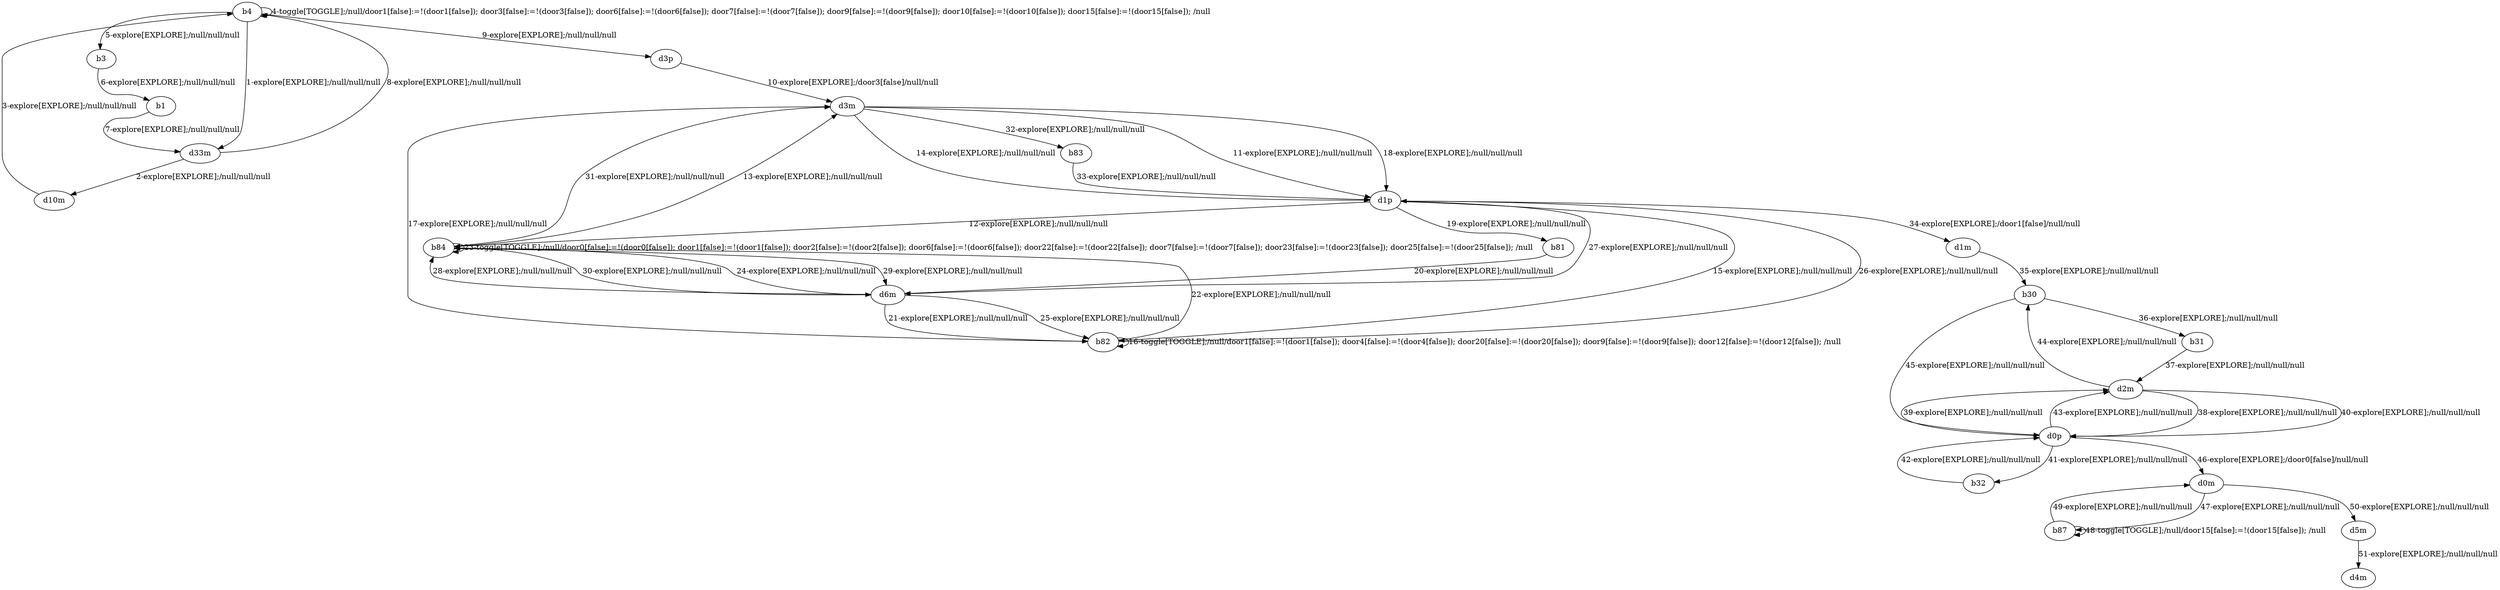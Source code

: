# Total number of goals covered by this test: 1
# d5m --> d4m

digraph g {
"b4" -> "d33m" [label = "1-explore[EXPLORE];/null/null/null"];
"d33m" -> "d10m" [label = "2-explore[EXPLORE];/null/null/null"];
"d10m" -> "b4" [label = "3-explore[EXPLORE];/null/null/null"];
"b4" -> "b4" [label = "4-toggle[TOGGLE];/null/door1[false]:=!(door1[false]); door3[false]:=!(door3[false]); door6[false]:=!(door6[false]); door7[false]:=!(door7[false]); door9[false]:=!(door9[false]); door10[false]:=!(door10[false]); door15[false]:=!(door15[false]); /null"];
"b4" -> "b3" [label = "5-explore[EXPLORE];/null/null/null"];
"b3" -> "b1" [label = "6-explore[EXPLORE];/null/null/null"];
"b1" -> "d33m" [label = "7-explore[EXPLORE];/null/null/null"];
"d33m" -> "b4" [label = "8-explore[EXPLORE];/null/null/null"];
"b4" -> "d3p" [label = "9-explore[EXPLORE];/null/null/null"];
"d3p" -> "d3m" [label = "10-explore[EXPLORE];/door3[false]/null/null"];
"d3m" -> "d1p" [label = "11-explore[EXPLORE];/null/null/null"];
"d1p" -> "b84" [label = "12-explore[EXPLORE];/null/null/null"];
"b84" -> "d3m" [label = "13-explore[EXPLORE];/null/null/null"];
"d3m" -> "d1p" [label = "14-explore[EXPLORE];/null/null/null"];
"d1p" -> "b82" [label = "15-explore[EXPLORE];/null/null/null"];
"b82" -> "b82" [label = "16-toggle[TOGGLE];/null/door1[false]:=!(door1[false]); door4[false]:=!(door4[false]); door20[false]:=!(door20[false]); door9[false]:=!(door9[false]); door12[false]:=!(door12[false]); /null"];
"b82" -> "d3m" [label = "17-explore[EXPLORE];/null/null/null"];
"d3m" -> "d1p" [label = "18-explore[EXPLORE];/null/null/null"];
"d1p" -> "b81" [label = "19-explore[EXPLORE];/null/null/null"];
"b81" -> "d6m" [label = "20-explore[EXPLORE];/null/null/null"];
"d6m" -> "b82" [label = "21-explore[EXPLORE];/null/null/null"];
"b82" -> "b84" [label = "22-explore[EXPLORE];/null/null/null"];
"b84" -> "b84" [label = "23-toggle[TOGGLE];/null/door0[false]:=!(door0[false]); door1[false]:=!(door1[false]); door2[false]:=!(door2[false]); door6[false]:=!(door6[false]); door22[false]:=!(door22[false]); door7[false]:=!(door7[false]); door23[false]:=!(door23[false]); door25[false]:=!(door25[false]); /null"];
"b84" -> "d6m" [label = "24-explore[EXPLORE];/null/null/null"];
"d6m" -> "b82" [label = "25-explore[EXPLORE];/null/null/null"];
"b82" -> "d1p" [label = "26-explore[EXPLORE];/null/null/null"];
"d1p" -> "d6m" [label = "27-explore[EXPLORE];/null/null/null"];
"d6m" -> "b84" [label = "28-explore[EXPLORE];/null/null/null"];
"b84" -> "d6m" [label = "29-explore[EXPLORE];/null/null/null"];
"d6m" -> "b84" [label = "30-explore[EXPLORE];/null/null/null"];
"b84" -> "d3m" [label = "31-explore[EXPLORE];/null/null/null"];
"d3m" -> "b83" [label = "32-explore[EXPLORE];/null/null/null"];
"b83" -> "d1p" [label = "33-explore[EXPLORE];/null/null/null"];
"d1p" -> "d1m" [label = "34-explore[EXPLORE];/door1[false]/null/null"];
"d1m" -> "b30" [label = "35-explore[EXPLORE];/null/null/null"];
"b30" -> "b31" [label = "36-explore[EXPLORE];/null/null/null"];
"b31" -> "d2m" [label = "37-explore[EXPLORE];/null/null/null"];
"d2m" -> "d0p" [label = "38-explore[EXPLORE];/null/null/null"];
"d0p" -> "d2m" [label = "39-explore[EXPLORE];/null/null/null"];
"d2m" -> "d0p" [label = "40-explore[EXPLORE];/null/null/null"];
"d0p" -> "b32" [label = "41-explore[EXPLORE];/null/null/null"];
"b32" -> "d0p" [label = "42-explore[EXPLORE];/null/null/null"];
"d0p" -> "d2m" [label = "43-explore[EXPLORE];/null/null/null"];
"d2m" -> "b30" [label = "44-explore[EXPLORE];/null/null/null"];
"b30" -> "d0p" [label = "45-explore[EXPLORE];/null/null/null"];
"d0p" -> "d0m" [label = "46-explore[EXPLORE];/door0[false]/null/null"];
"d0m" -> "b87" [label = "47-explore[EXPLORE];/null/null/null"];
"b87" -> "b87" [label = "48-toggle[TOGGLE];/null/door15[false]:=!(door15[false]); /null"];
"b87" -> "d0m" [label = "49-explore[EXPLORE];/null/null/null"];
"d0m" -> "d5m" [label = "50-explore[EXPLORE];/null/null/null"];
"d5m" -> "d4m" [label = "51-explore[EXPLORE];/null/null/null"];
}